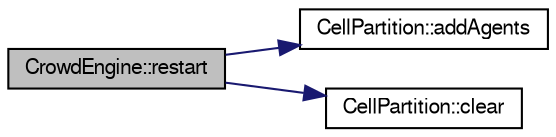 digraph "CrowdEngine::restart"
{
  edge [fontname="FreeSans",fontsize="10",labelfontname="FreeSans",labelfontsize="10"];
  node [fontname="FreeSans",fontsize="10",shape=record];
  rankdir="LR";
  Node1 [label="CrowdEngine::restart",height=0.2,width=0.4,color="black", fillcolor="grey75", style="filled" fontcolor="black"];
  Node1 -> Node2 [color="midnightblue",fontsize="10",style="solid",fontname="FreeSans"];
  Node2 [label="CellPartition::addAgents",height=0.2,width=0.4,color="black", fillcolor="white", style="filled",URL="$class_cell_partition.html#ab5f91e9618a74d2d8c6c3a8240d99998",tooltip="Add _agents to the cell partition. "];
  Node1 -> Node3 [color="midnightblue",fontsize="10",style="solid",fontname="FreeSans"];
  Node3 [label="CellPartition::clear",height=0.2,width=0.4,color="black", fillcolor="white", style="filled",URL="$class_cell_partition.html#a1b30a0c72311f4b06c8b45d0514b1c8c",tooltip="Remove all the agents from the cells. "];
}
